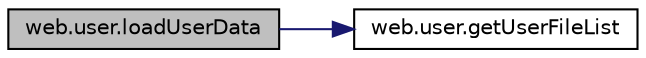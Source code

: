 digraph "web.user.loadUserData"
{
  edge [fontname="Helvetica",fontsize="10",labelfontname="Helvetica",labelfontsize="10"];
  node [fontname="Helvetica",fontsize="10",shape=record];
  rankdir="LR";
  Node1 [label="web.user.loadUserData",height=0.2,width=0.4,color="black", fillcolor="grey75", style="filled" fontcolor="black"];
  Node1 -> Node2 [color="midnightblue",fontsize="10",style="solid",fontname="Helvetica"];
  Node2 [label="web.user.getUserFileList",height=0.2,width=0.4,color="black", fillcolor="white", style="filled",URL="$namespaceweb_1_1user.html#aa0ff67d8d0604dab33c58f9c34104c47"];
}
